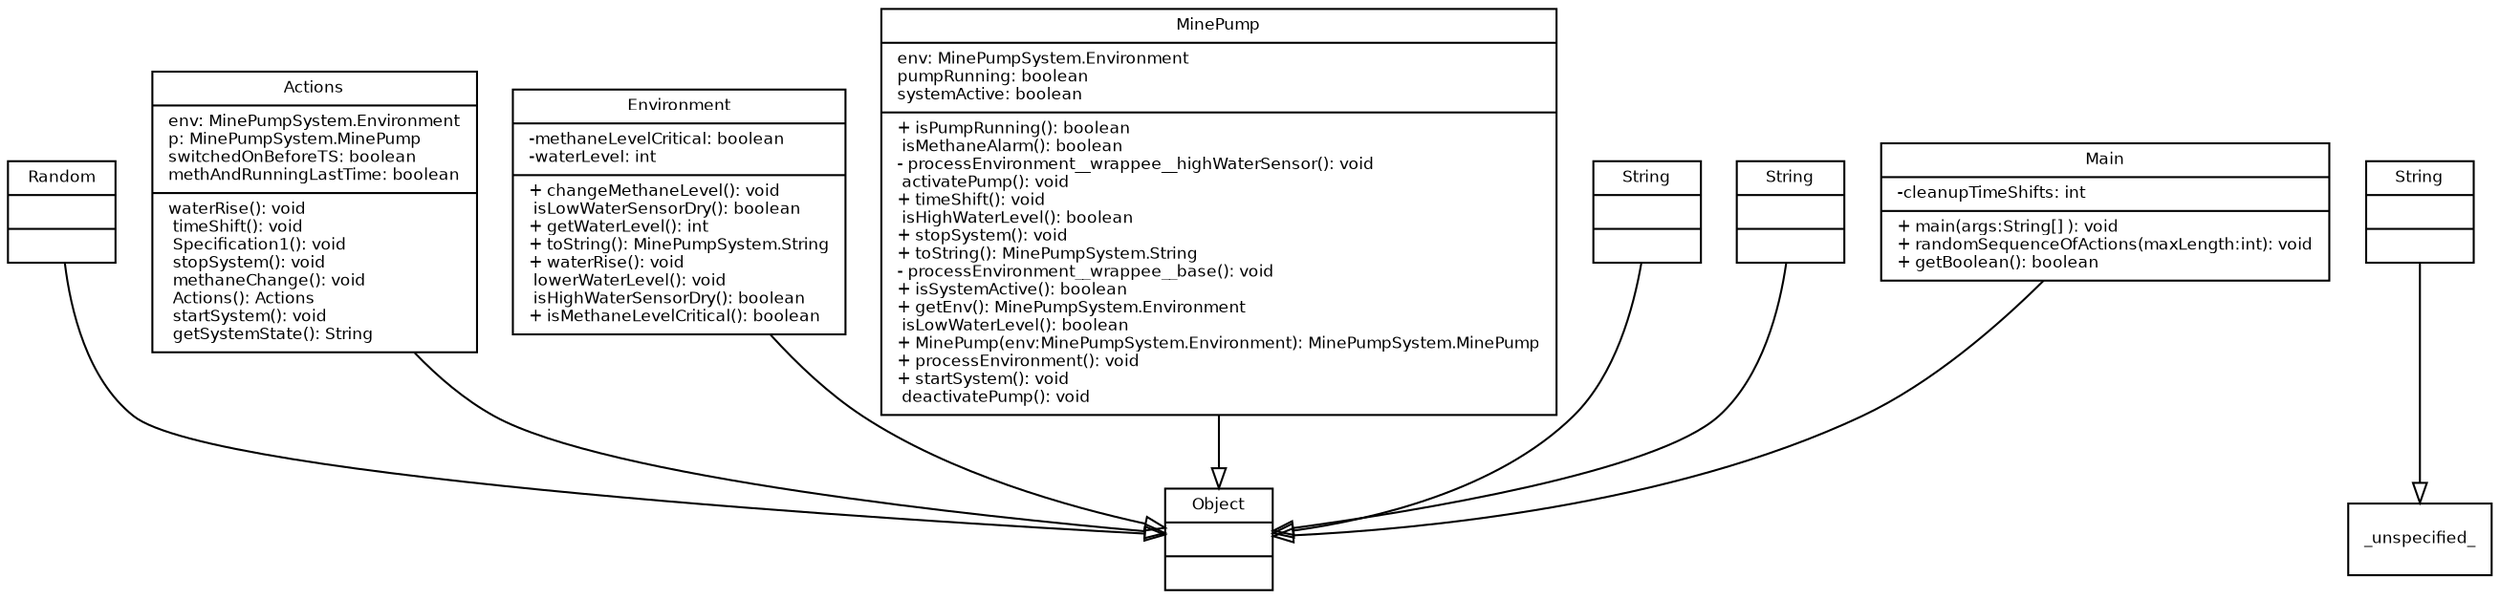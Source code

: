 digraph TypeHierarchy { 
        fontname = "Bitstream Vera Sans"
        fontsize = 8

        node [
                  fontname = "Bitstream Vera Sans"
                  fontsize = 8
                  shape = "record"
        ]

        edge [
                  fontname = "Bitstream Vera Sans"
                  fontsize = 8
        ]

        Random [
                  label = "{Random||}"
        ]

        Actions [
                  label = "{Actions|env: MinePumpSystem.Environment\lp: MinePumpSystem.MinePump\lswitchedOnBeforeTS: boolean\lmethAndRunningLastTime: boolean\l| waterRise(): void\l timeShift(): void\l Specification1(): void\l stopSystem(): void\l methaneChange(): void\l Actions(): Actions\l startSystem(): void\l getSystemState(): String\l}"
        ]

        MinePumpSystem_Environment [
                  label = "{Environment|-methaneLevelCritical: boolean\l-waterLevel: int\l|+ changeMethaneLevel(): void\l isLowWaterSensorDry(): boolean\l+ getWaterLevel(): int\l+ toString(): MinePumpSystem.String\l+ waterRise(): void\l lowerWaterLevel(): void\l isHighWaterSensorDry(): boolean\l+ isMethaneLevelCritical(): boolean\l}"
        ]

        MinePumpSystem_MinePump [
                  label = "{MinePump|env: MinePumpSystem.Environment\lpumpRunning: boolean\lsystemActive: boolean\l|+ isPumpRunning(): boolean\l isMethaneAlarm(): boolean\l- processEnvironment__wrappee__highWaterSensor(): void\l activatePump(): void\l+ timeShift(): void\l isHighWaterLevel(): boolean\l+ stopSystem(): void\l+ toString(): MinePumpSystem.String\l- processEnvironment__wrappee__base(): void\l+ isSystemActive(): boolean\l+ getEnv(): MinePumpSystem.Environment\l isLowWaterLevel(): boolean\l+ MinePump(env:MinePumpSystem.Environment): MinePumpSystem.MinePump\l+ processEnvironment(): void\l+ startSystem(): void\l deactivatePump(): void\l}"
        ]

        String [
                  label = "{String||}"
        ]

        java_lang_String [
                  label = "{String||}"
        ]

        java_lang_Object [
                  label = "{Object||}"
        ]

        MinePumpSystem_String [
                  label = "{String||}"
        ]

        Main [
                  label = "{Main|-cleanupTimeShifts: int\l|+ main(args:String[] ): void\l+ randomSequenceOfActions(maxLength:int): void\l+ getBoolean(): boolean\l}"
        ]

        edge [
                  arrowhead = "empty"
                  style = "solid"
                  arrowtail = "none"
        ]

        Random -> java_lang_Object
        Actions -> java_lang_Object
        MinePumpSystem_Environment -> java_lang_Object
        MinePumpSystem_MinePump -> java_lang_Object
        String -> _unspecified_
        java_lang_String -> java_lang_Object
        MinePumpSystem_String -> java_lang_Object
        Main -> java_lang_Object
        edge [
                  arrowhead = "empty"
                  style = "dashed"
                  arrowtail = "none"
        ]

        edge [
                  arrowhead = "normal"
                  style = "solid"
                  arrowtail = "odot"
        ]

}